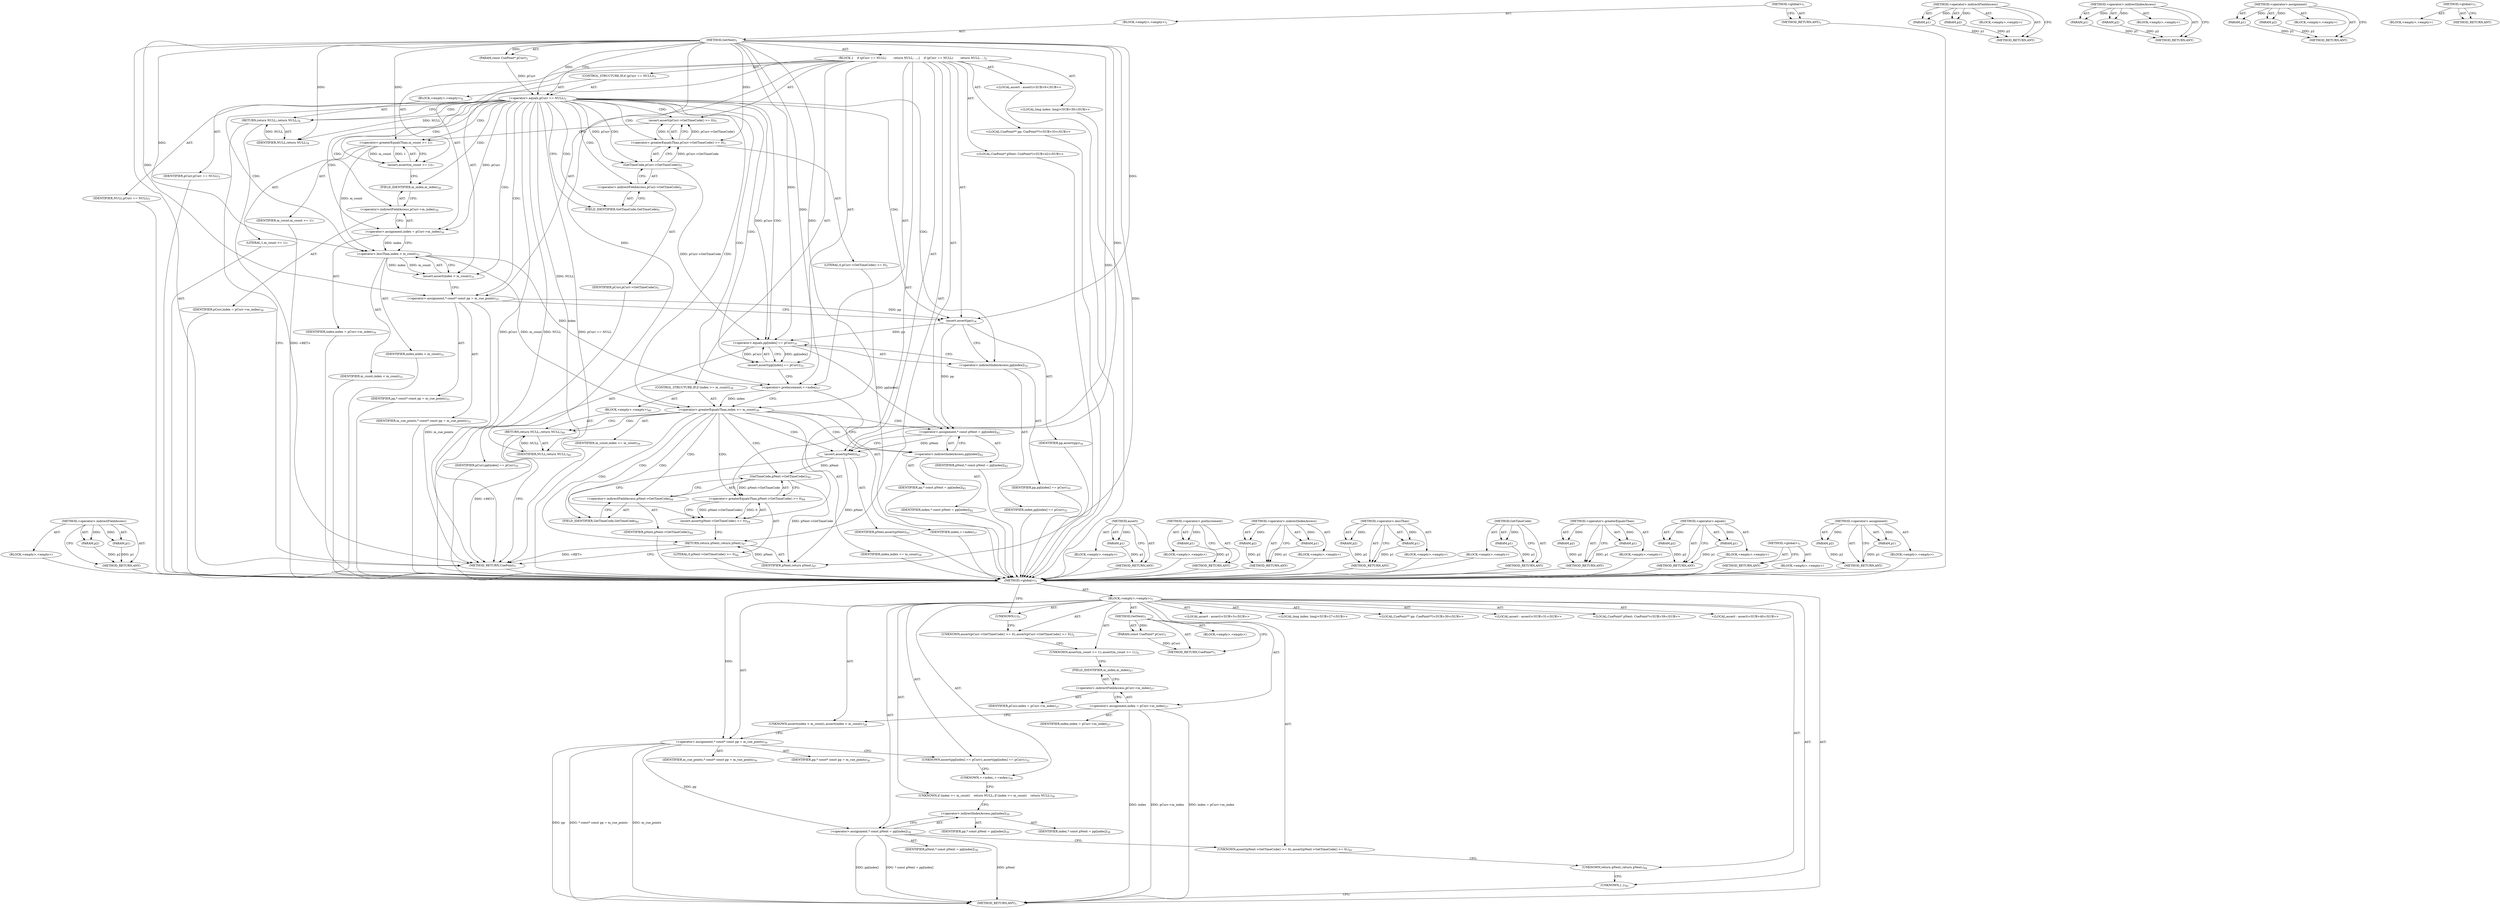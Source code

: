 digraph "&lt;global&gt;" {
vulnerable_123 [label=<(METHOD,&lt;operator&gt;.indirectFieldAccess)>];
vulnerable_124 [label=<(PARAM,p1)>];
vulnerable_125 [label=<(PARAM,p2)>];
vulnerable_126 [label=<(BLOCK,&lt;empty&gt;,&lt;empty&gt;)>];
vulnerable_127 [label=<(METHOD_RETURN,ANY)>];
vulnerable_6 [label=<(METHOD,&lt;global&gt;)<SUB>1</SUB>>];
vulnerable_7 [label=<(BLOCK,&lt;empty&gt;,&lt;empty&gt;)<SUB>1</SUB>>];
vulnerable_8 [label=<(METHOD,GetNext)<SUB>1</SUB>>];
vulnerable_9 [label=<(PARAM,const CuePoint* pCurr)<SUB>1</SUB>>];
vulnerable_10 [label=<(BLOCK,{
    if (pCurr == NULL)
        return NULL;
 ...,{
    if (pCurr == NULL)
        return NULL;
 ...)<SUB>2</SUB>>];
vulnerable_11 [label=<(CONTROL_STRUCTURE,IF,if (pCurr == NULL))<SUB>3</SUB>>];
vulnerable_12 [label=<(&lt;operator&gt;.equals,pCurr == NULL)<SUB>3</SUB>>];
vulnerable_13 [label=<(IDENTIFIER,pCurr,pCurr == NULL)<SUB>3</SUB>>];
vulnerable_14 [label=<(IDENTIFIER,NULL,pCurr == NULL)<SUB>3</SUB>>];
vulnerable_15 [label=<(BLOCK,&lt;empty&gt;,&lt;empty&gt;)<SUB>4</SUB>>];
vulnerable_16 [label=<(RETURN,return NULL;,return NULL;)<SUB>4</SUB>>];
vulnerable_17 [label=<(IDENTIFIER,NULL,return NULL;)<SUB>4</SUB>>];
vulnerable_18 [label=<(assert,assert(pCurr-&gt;GetTimeCode() &gt;= 0))<SUB>5</SUB>>];
vulnerable_19 [label=<(&lt;operator&gt;.greaterEqualsThan,pCurr-&gt;GetTimeCode() &gt;= 0)<SUB>5</SUB>>];
vulnerable_20 [label=<(GetTimeCode,pCurr-&gt;GetTimeCode())<SUB>5</SUB>>];
vulnerable_21 [label=<(&lt;operator&gt;.indirectFieldAccess,pCurr-&gt;GetTimeCode)<SUB>5</SUB>>];
vulnerable_22 [label=<(IDENTIFIER,pCurr,pCurr-&gt;GetTimeCode())<SUB>5</SUB>>];
vulnerable_23 [label=<(FIELD_IDENTIFIER,GetTimeCode,GetTimeCode)<SUB>5</SUB>>];
vulnerable_24 [label=<(LITERAL,0,pCurr-&gt;GetTimeCode() &gt;= 0)<SUB>5</SUB>>];
vulnerable_25 [label="<(LOCAL,assert : assert)<SUB>6</SUB>>"];
vulnerable_26 [label=<(assert,assert(m_count &gt;= 1))<SUB>7</SUB>>];
vulnerable_27 [label=<(&lt;operator&gt;.greaterEqualsThan,m_count &gt;= 1)<SUB>7</SUB>>];
vulnerable_28 [label=<(IDENTIFIER,m_count,m_count &gt;= 1)<SUB>7</SUB>>];
vulnerable_29 [label=<(LITERAL,1,m_count &gt;= 1)<SUB>7</SUB>>];
vulnerable_30 [label="<(LOCAL,long index: long)<SUB>30</SUB>>"];
vulnerable_31 [label=<(&lt;operator&gt;.assignment,index = pCurr-&gt;m_index)<SUB>30</SUB>>];
vulnerable_32 [label=<(IDENTIFIER,index,index = pCurr-&gt;m_index)<SUB>30</SUB>>];
vulnerable_33 [label=<(&lt;operator&gt;.indirectFieldAccess,pCurr-&gt;m_index)<SUB>30</SUB>>];
vulnerable_34 [label=<(IDENTIFIER,pCurr,index = pCurr-&gt;m_index)<SUB>30</SUB>>];
vulnerable_35 [label=<(FIELD_IDENTIFIER,m_index,m_index)<SUB>30</SUB>>];
vulnerable_36 [label=<(assert,assert(index &lt; m_count))<SUB>31</SUB>>];
vulnerable_37 [label=<(&lt;operator&gt;.lessThan,index &lt; m_count)<SUB>31</SUB>>];
vulnerable_38 [label=<(IDENTIFIER,index,index &lt; m_count)<SUB>31</SUB>>];
vulnerable_39 [label=<(IDENTIFIER,m_count,index &lt; m_count)<SUB>31</SUB>>];
vulnerable_40 [label="<(LOCAL,CuePoint** pp: CuePoint**)<SUB>33</SUB>>"];
vulnerable_41 [label=<(&lt;operator&gt;.assignment,* const* const pp = m_cue_points)<SUB>33</SUB>>];
vulnerable_42 [label=<(IDENTIFIER,pp,* const* const pp = m_cue_points)<SUB>33</SUB>>];
vulnerable_43 [label=<(IDENTIFIER,m_cue_points,* const* const pp = m_cue_points)<SUB>33</SUB>>];
vulnerable_44 [label=<(assert,assert(pp))<SUB>34</SUB>>];
vulnerable_45 [label=<(IDENTIFIER,pp,assert(pp))<SUB>34</SUB>>];
vulnerable_46 [label=<(assert,assert(pp[index] == pCurr))<SUB>35</SUB>>];
vulnerable_47 [label=<(&lt;operator&gt;.equals,pp[index] == pCurr)<SUB>35</SUB>>];
vulnerable_48 [label=<(&lt;operator&gt;.indirectIndexAccess,pp[index])<SUB>35</SUB>>];
vulnerable_49 [label=<(IDENTIFIER,pp,pp[index] == pCurr)<SUB>35</SUB>>];
vulnerable_50 [label=<(IDENTIFIER,index,pp[index] == pCurr)<SUB>35</SUB>>];
vulnerable_51 [label=<(IDENTIFIER,pCurr,pp[index] == pCurr)<SUB>35</SUB>>];
vulnerable_52 [label=<(&lt;operator&gt;.preIncrement,++index)<SUB>37</SUB>>];
vulnerable_53 [label=<(IDENTIFIER,index,++index)<SUB>37</SUB>>];
vulnerable_54 [label=<(CONTROL_STRUCTURE,IF,if (index &gt;= m_count))<SUB>39</SUB>>];
vulnerable_55 [label=<(&lt;operator&gt;.greaterEqualsThan,index &gt;= m_count)<SUB>39</SUB>>];
vulnerable_56 [label=<(IDENTIFIER,index,index &gt;= m_count)<SUB>39</SUB>>];
vulnerable_57 [label=<(IDENTIFIER,m_count,index &gt;= m_count)<SUB>39</SUB>>];
vulnerable_58 [label=<(BLOCK,&lt;empty&gt;,&lt;empty&gt;)<SUB>40</SUB>>];
vulnerable_59 [label=<(RETURN,return NULL;,return NULL;)<SUB>40</SUB>>];
vulnerable_60 [label=<(IDENTIFIER,NULL,return NULL;)<SUB>40</SUB>>];
vulnerable_61 [label="<(LOCAL,CuePoint* pNext: CuePoint*)<SUB>42</SUB>>"];
vulnerable_62 [label=<(&lt;operator&gt;.assignment,* const pNext = pp[index])<SUB>42</SUB>>];
vulnerable_63 [label=<(IDENTIFIER,pNext,* const pNext = pp[index])<SUB>42</SUB>>];
vulnerable_64 [label=<(&lt;operator&gt;.indirectIndexAccess,pp[index])<SUB>42</SUB>>];
vulnerable_65 [label=<(IDENTIFIER,pp,* const pNext = pp[index])<SUB>42</SUB>>];
vulnerable_66 [label=<(IDENTIFIER,index,* const pNext = pp[index])<SUB>42</SUB>>];
vulnerable_67 [label=<(assert,assert(pNext))<SUB>43</SUB>>];
vulnerable_68 [label=<(IDENTIFIER,pNext,assert(pNext))<SUB>43</SUB>>];
vulnerable_69 [label=<(assert,assert(pNext-&gt;GetTimeCode() &gt;= 0))<SUB>44</SUB>>];
vulnerable_70 [label=<(&lt;operator&gt;.greaterEqualsThan,pNext-&gt;GetTimeCode() &gt;= 0)<SUB>44</SUB>>];
vulnerable_71 [label=<(GetTimeCode,pNext-&gt;GetTimeCode())<SUB>44</SUB>>];
vulnerable_72 [label=<(&lt;operator&gt;.indirectFieldAccess,pNext-&gt;GetTimeCode)<SUB>44</SUB>>];
vulnerable_73 [label=<(IDENTIFIER,pNext,pNext-&gt;GetTimeCode())<SUB>44</SUB>>];
vulnerable_74 [label=<(FIELD_IDENTIFIER,GetTimeCode,GetTimeCode)<SUB>44</SUB>>];
vulnerable_75 [label=<(LITERAL,0,pNext-&gt;GetTimeCode() &gt;= 0)<SUB>44</SUB>>];
vulnerable_76 [label=<(RETURN,return pNext;,return pNext;)<SUB>47</SUB>>];
vulnerable_77 [label=<(IDENTIFIER,pNext,return pNext;)<SUB>47</SUB>>];
vulnerable_78 [label=<(METHOD_RETURN,CuePoint)<SUB>1</SUB>>];
vulnerable_80 [label=<(METHOD_RETURN,ANY)<SUB>1</SUB>>];
vulnerable_110 [label=<(METHOD,assert)>];
vulnerable_111 [label=<(PARAM,p1)>];
vulnerable_112 [label=<(BLOCK,&lt;empty&gt;,&lt;empty&gt;)>];
vulnerable_113 [label=<(METHOD_RETURN,ANY)>];
vulnerable_143 [label=<(METHOD,&lt;operator&gt;.preIncrement)>];
vulnerable_144 [label=<(PARAM,p1)>];
vulnerable_145 [label=<(BLOCK,&lt;empty&gt;,&lt;empty&gt;)>];
vulnerable_146 [label=<(METHOD_RETURN,ANY)>];
vulnerable_138 [label=<(METHOD,&lt;operator&gt;.indirectIndexAccess)>];
vulnerable_139 [label=<(PARAM,p1)>];
vulnerable_140 [label=<(PARAM,p2)>];
vulnerable_141 [label=<(BLOCK,&lt;empty&gt;,&lt;empty&gt;)>];
vulnerable_142 [label=<(METHOD_RETURN,ANY)>];
vulnerable_133 [label=<(METHOD,&lt;operator&gt;.lessThan)>];
vulnerable_134 [label=<(PARAM,p1)>];
vulnerable_135 [label=<(PARAM,p2)>];
vulnerable_136 [label=<(BLOCK,&lt;empty&gt;,&lt;empty&gt;)>];
vulnerable_137 [label=<(METHOD_RETURN,ANY)>];
vulnerable_119 [label=<(METHOD,GetTimeCode)>];
vulnerable_120 [label=<(PARAM,p1)>];
vulnerable_121 [label=<(BLOCK,&lt;empty&gt;,&lt;empty&gt;)>];
vulnerable_122 [label=<(METHOD_RETURN,ANY)>];
vulnerable_114 [label=<(METHOD,&lt;operator&gt;.greaterEqualsThan)>];
vulnerable_115 [label=<(PARAM,p1)>];
vulnerable_116 [label=<(PARAM,p2)>];
vulnerable_117 [label=<(BLOCK,&lt;empty&gt;,&lt;empty&gt;)>];
vulnerable_118 [label=<(METHOD_RETURN,ANY)>];
vulnerable_105 [label=<(METHOD,&lt;operator&gt;.equals)>];
vulnerable_106 [label=<(PARAM,p1)>];
vulnerable_107 [label=<(PARAM,p2)>];
vulnerable_108 [label=<(BLOCK,&lt;empty&gt;,&lt;empty&gt;)>];
vulnerable_109 [label=<(METHOD_RETURN,ANY)>];
vulnerable_99 [label=<(METHOD,&lt;global&gt;)<SUB>1</SUB>>];
vulnerable_100 [label=<(BLOCK,&lt;empty&gt;,&lt;empty&gt;)>];
vulnerable_101 [label=<(METHOD_RETURN,ANY)>];
vulnerable_128 [label=<(METHOD,&lt;operator&gt;.assignment)>];
vulnerable_129 [label=<(PARAM,p1)>];
vulnerable_130 [label=<(PARAM,p2)>];
vulnerable_131 [label=<(BLOCK,&lt;empty&gt;,&lt;empty&gt;)>];
vulnerable_132 [label=<(METHOD_RETURN,ANY)>];
fixed_6 [label=<(METHOD,&lt;global&gt;)<SUB>1</SUB>>];
fixed_7 [label=<(BLOCK,&lt;empty&gt;,&lt;empty&gt;)<SUB>1</SUB>>];
fixed_8 [label=<(METHOD,GetNext)<SUB>1</SUB>>];
fixed_9 [label=<(PARAM,const CuePoint* pCurr)<SUB>1</SUB>>];
fixed_10 [label=<(BLOCK,&lt;empty&gt;,&lt;empty&gt;)>];
fixed_11 [label=<(METHOD_RETURN,CuePoint*)<SUB>1</SUB>>];
fixed_13 [label=<(UNKNOWN,t,t)<SUB>1</SUB>>];
fixed_14 [label=<(UNKNOWN,assert(pCurr-&gt;GetTimeCode() &gt;= 0);,assert(pCurr-&gt;GetTimeCode() &gt;= 0);)<SUB>2</SUB>>];
fixed_15 [label="<(LOCAL,assert : assert)<SUB>3</SUB>>"];
fixed_16 [label=<(UNKNOWN,assert(m_count &gt;= 1);,assert(m_count &gt;= 1);)<SUB>4</SUB>>];
fixed_17 [label="<(LOCAL,long index: long)<SUB>27</SUB>>"];
fixed_18 [label=<(&lt;operator&gt;.assignment,index = pCurr-&gt;m_index)<SUB>27</SUB>>];
fixed_19 [label=<(IDENTIFIER,index,index = pCurr-&gt;m_index)<SUB>27</SUB>>];
fixed_20 [label=<(&lt;operator&gt;.indirectFieldAccess,pCurr-&gt;m_index)<SUB>27</SUB>>];
fixed_21 [label=<(IDENTIFIER,pCurr,index = pCurr-&gt;m_index)<SUB>27</SUB>>];
fixed_22 [label=<(FIELD_IDENTIFIER,m_index,m_index)<SUB>27</SUB>>];
fixed_23 [label=<(UNKNOWN,assert(index &lt; m_count);,assert(index &lt; m_count);)<SUB>28</SUB>>];
fixed_24 [label="<(LOCAL,CuePoint** pp: CuePoint**)<SUB>30</SUB>>"];
fixed_25 [label=<(&lt;operator&gt;.assignment,* const* const pp = m_cue_points)<SUB>30</SUB>>];
fixed_26 [label=<(IDENTIFIER,pp,* const* const pp = m_cue_points)<SUB>30</SUB>>];
fixed_27 [label=<(IDENTIFIER,m_cue_points,* const* const pp = m_cue_points)<SUB>30</SUB>>];
fixed_28 [label="<(LOCAL,assert : assert)<SUB>31</SUB>>"];
fixed_29 [label=<(UNKNOWN,assert(pp[index] == pCurr);,assert(pp[index] == pCurr);)<SUB>32</SUB>>];
fixed_30 [label=<(UNKNOWN,++index;,++index;)<SUB>34</SUB>>];
fixed_31 [label=<(UNKNOWN,if (index &gt;= m_count)
    return NULL;,if (index &gt;= m_count)
    return NULL;)<SUB>36</SUB>>];
fixed_32 [label="<(LOCAL,CuePoint* pNext: CuePoint*)<SUB>39</SUB>>"];
fixed_33 [label=<(&lt;operator&gt;.assignment,* const pNext = pp[index])<SUB>39</SUB>>];
fixed_34 [label=<(IDENTIFIER,pNext,* const pNext = pp[index])<SUB>39</SUB>>];
fixed_35 [label=<(&lt;operator&gt;.indirectIndexAccess,pp[index])<SUB>39</SUB>>];
fixed_36 [label=<(IDENTIFIER,pp,* const pNext = pp[index])<SUB>39</SUB>>];
fixed_37 [label=<(IDENTIFIER,index,* const pNext = pp[index])<SUB>39</SUB>>];
fixed_38 [label="<(LOCAL,assert : assert)<SUB>40</SUB>>"];
fixed_39 [label=<(UNKNOWN,assert(pNext-&gt;GetTimeCode() &gt;= 0);,assert(pNext-&gt;GetTimeCode() &gt;= 0);)<SUB>41</SUB>>];
fixed_40 [label=<(UNKNOWN,return pNext;,return pNext;)<SUB>44</SUB>>];
fixed_41 [label=<(UNKNOWN,},})<SUB>45</SUB>>];
fixed_42 [label=<(METHOD_RETURN,ANY)<SUB>1</SUB>>];
fixed_66 [label=<(METHOD,&lt;operator&gt;.indirectFieldAccess)>];
fixed_67 [label=<(PARAM,p1)>];
fixed_68 [label=<(PARAM,p2)>];
fixed_69 [label=<(BLOCK,&lt;empty&gt;,&lt;empty&gt;)>];
fixed_70 [label=<(METHOD_RETURN,ANY)>];
fixed_71 [label=<(METHOD,&lt;operator&gt;.indirectIndexAccess)>];
fixed_72 [label=<(PARAM,p1)>];
fixed_73 [label=<(PARAM,p2)>];
fixed_74 [label=<(BLOCK,&lt;empty&gt;,&lt;empty&gt;)>];
fixed_75 [label=<(METHOD_RETURN,ANY)>];
fixed_61 [label=<(METHOD,&lt;operator&gt;.assignment)>];
fixed_62 [label=<(PARAM,p1)>];
fixed_63 [label=<(PARAM,p2)>];
fixed_64 [label=<(BLOCK,&lt;empty&gt;,&lt;empty&gt;)>];
fixed_65 [label=<(METHOD_RETURN,ANY)>];
fixed_55 [label=<(METHOD,&lt;global&gt;)<SUB>1</SUB>>];
fixed_56 [label=<(BLOCK,&lt;empty&gt;,&lt;empty&gt;)>];
fixed_57 [label=<(METHOD_RETURN,ANY)>];
vulnerable_123 -> vulnerable_124  [key=0, label="AST: "];
vulnerable_123 -> vulnerable_124  [key=1, label="DDG: "];
vulnerable_123 -> vulnerable_126  [key=0, label="AST: "];
vulnerable_123 -> vulnerable_125  [key=0, label="AST: "];
vulnerable_123 -> vulnerable_125  [key=1, label="DDG: "];
vulnerable_123 -> vulnerable_127  [key=0, label="AST: "];
vulnerable_123 -> vulnerable_127  [key=1, label="CFG: "];
vulnerable_124 -> vulnerable_127  [key=0, label="DDG: p1"];
vulnerable_125 -> vulnerable_127  [key=0, label="DDG: p2"];
vulnerable_126 -> fixed_6  [key=0];
vulnerable_127 -> fixed_6  [key=0];
vulnerable_6 -> vulnerable_7  [key=0, label="AST: "];
vulnerable_6 -> vulnerable_80  [key=0, label="AST: "];
vulnerable_6 -> vulnerable_80  [key=1, label="CFG: "];
vulnerable_7 -> vulnerable_8  [key=0, label="AST: "];
vulnerable_8 -> vulnerable_9  [key=0, label="AST: "];
vulnerable_8 -> vulnerable_9  [key=1, label="DDG: "];
vulnerable_8 -> vulnerable_10  [key=0, label="AST: "];
vulnerable_8 -> vulnerable_78  [key=0, label="AST: "];
vulnerable_8 -> vulnerable_12  [key=0, label="CFG: "];
vulnerable_8 -> vulnerable_12  [key=1, label="DDG: "];
vulnerable_8 -> vulnerable_41  [key=0, label="DDG: "];
vulnerable_8 -> vulnerable_44  [key=0, label="DDG: "];
vulnerable_8 -> vulnerable_52  [key=0, label="DDG: "];
vulnerable_8 -> vulnerable_67  [key=0, label="DDG: "];
vulnerable_8 -> vulnerable_77  [key=0, label="DDG: "];
vulnerable_8 -> vulnerable_19  [key=0, label="DDG: "];
vulnerable_8 -> vulnerable_27  [key=0, label="DDG: "];
vulnerable_8 -> vulnerable_37  [key=0, label="DDG: "];
vulnerable_8 -> vulnerable_47  [key=0, label="DDG: "];
vulnerable_8 -> vulnerable_55  [key=0, label="DDG: "];
vulnerable_8 -> vulnerable_70  [key=0, label="DDG: "];
vulnerable_8 -> vulnerable_17  [key=0, label="DDG: "];
vulnerable_8 -> vulnerable_60  [key=0, label="DDG: "];
vulnerable_9 -> vulnerable_12  [key=0, label="DDG: pCurr"];
vulnerable_10 -> vulnerable_11  [key=0, label="AST: "];
vulnerable_10 -> vulnerable_18  [key=0, label="AST: "];
vulnerable_10 -> vulnerable_25  [key=0, label="AST: "];
vulnerable_10 -> vulnerable_26  [key=0, label="AST: "];
vulnerable_10 -> vulnerable_30  [key=0, label="AST: "];
vulnerable_10 -> vulnerable_31  [key=0, label="AST: "];
vulnerable_10 -> vulnerable_36  [key=0, label="AST: "];
vulnerable_10 -> vulnerable_40  [key=0, label="AST: "];
vulnerable_10 -> vulnerable_41  [key=0, label="AST: "];
vulnerable_10 -> vulnerable_44  [key=0, label="AST: "];
vulnerable_10 -> vulnerable_46  [key=0, label="AST: "];
vulnerable_10 -> vulnerable_52  [key=0, label="AST: "];
vulnerable_10 -> vulnerable_54  [key=0, label="AST: "];
vulnerable_10 -> vulnerable_61  [key=0, label="AST: "];
vulnerable_10 -> vulnerable_62  [key=0, label="AST: "];
vulnerable_10 -> vulnerable_67  [key=0, label="AST: "];
vulnerable_10 -> vulnerable_69  [key=0, label="AST: "];
vulnerable_10 -> vulnerable_76  [key=0, label="AST: "];
vulnerable_11 -> vulnerable_12  [key=0, label="AST: "];
vulnerable_11 -> vulnerable_15  [key=0, label="AST: "];
vulnerable_12 -> vulnerable_13  [key=0, label="AST: "];
vulnerable_12 -> vulnerable_14  [key=0, label="AST: "];
vulnerable_12 -> vulnerable_16  [key=0, label="CFG: "];
vulnerable_12 -> vulnerable_16  [key=1, label="CDG: "];
vulnerable_12 -> vulnerable_23  [key=0, label="CFG: "];
vulnerable_12 -> vulnerable_23  [key=1, label="CDG: "];
vulnerable_12 -> vulnerable_78  [key=0, label="DDG: pCurr"];
vulnerable_12 -> vulnerable_78  [key=1, label="DDG: NULL"];
vulnerable_12 -> vulnerable_78  [key=2, label="DDG: pCurr == NULL"];
vulnerable_12 -> vulnerable_31  [key=0, label="DDG: pCurr"];
vulnerable_12 -> vulnerable_31  [key=1, label="CDG: "];
vulnerable_12 -> vulnerable_47  [key=0, label="DDG: pCurr"];
vulnerable_12 -> vulnerable_47  [key=1, label="CDG: "];
vulnerable_12 -> vulnerable_17  [key=0, label="DDG: NULL"];
vulnerable_12 -> vulnerable_20  [key=0, label="DDG: pCurr"];
vulnerable_12 -> vulnerable_20  [key=1, label="CDG: "];
vulnerable_12 -> vulnerable_60  [key=0, label="DDG: NULL"];
vulnerable_12 -> vulnerable_21  [key=0, label="CDG: "];
vulnerable_12 -> vulnerable_48  [key=0, label="CDG: "];
vulnerable_12 -> vulnerable_26  [key=0, label="CDG: "];
vulnerable_12 -> vulnerable_19  [key=0, label="CDG: "];
vulnerable_12 -> vulnerable_52  [key=0, label="CDG: "];
vulnerable_12 -> vulnerable_37  [key=0, label="CDG: "];
vulnerable_12 -> vulnerable_46  [key=0, label="CDG: "];
vulnerable_12 -> vulnerable_27  [key=0, label="CDG: "];
vulnerable_12 -> vulnerable_18  [key=0, label="CDG: "];
vulnerable_12 -> vulnerable_44  [key=0, label="CDG: "];
vulnerable_12 -> vulnerable_35  [key=0, label="CDG: "];
vulnerable_12 -> vulnerable_33  [key=0, label="CDG: "];
vulnerable_12 -> vulnerable_36  [key=0, label="CDG: "];
vulnerable_12 -> vulnerable_41  [key=0, label="CDG: "];
vulnerable_12 -> vulnerable_55  [key=0, label="CDG: "];
vulnerable_13 -> fixed_6  [key=0];
vulnerable_14 -> fixed_6  [key=0];
vulnerable_15 -> vulnerable_16  [key=0, label="AST: "];
vulnerable_16 -> vulnerable_17  [key=0, label="AST: "];
vulnerable_16 -> vulnerable_78  [key=0, label="CFG: "];
vulnerable_16 -> vulnerable_78  [key=1, label="DDG: &lt;RET&gt;"];
vulnerable_17 -> vulnerable_16  [key=0, label="DDG: NULL"];
vulnerable_18 -> vulnerable_19  [key=0, label="AST: "];
vulnerable_18 -> vulnerable_27  [key=0, label="CFG: "];
vulnerable_19 -> vulnerable_20  [key=0, label="AST: "];
vulnerable_19 -> vulnerable_24  [key=0, label="AST: "];
vulnerable_19 -> vulnerable_18  [key=0, label="CFG: "];
vulnerable_19 -> vulnerable_18  [key=1, label="DDG: pCurr-&gt;GetTimeCode()"];
vulnerable_19 -> vulnerable_18  [key=2, label="DDG: 0"];
vulnerable_20 -> vulnerable_21  [key=0, label="AST: "];
vulnerable_20 -> vulnerable_19  [key=0, label="CFG: "];
vulnerable_20 -> vulnerable_19  [key=1, label="DDG: pCurr-&gt;GetTimeCode"];
vulnerable_20 -> vulnerable_47  [key=0, label="DDG: pCurr-&gt;GetTimeCode"];
vulnerable_21 -> vulnerable_22  [key=0, label="AST: "];
vulnerable_21 -> vulnerable_23  [key=0, label="AST: "];
vulnerable_21 -> vulnerable_20  [key=0, label="CFG: "];
vulnerable_22 -> fixed_6  [key=0];
vulnerable_23 -> vulnerable_21  [key=0, label="CFG: "];
vulnerable_24 -> fixed_6  [key=0];
vulnerable_25 -> fixed_6  [key=0];
vulnerable_26 -> vulnerable_27  [key=0, label="AST: "];
vulnerable_26 -> vulnerable_35  [key=0, label="CFG: "];
vulnerable_27 -> vulnerable_28  [key=0, label="AST: "];
vulnerable_27 -> vulnerable_29  [key=0, label="AST: "];
vulnerable_27 -> vulnerable_26  [key=0, label="CFG: "];
vulnerable_27 -> vulnerable_26  [key=1, label="DDG: m_count"];
vulnerable_27 -> vulnerable_26  [key=2, label="DDG: 1"];
vulnerable_27 -> vulnerable_37  [key=0, label="DDG: m_count"];
vulnerable_28 -> fixed_6  [key=0];
vulnerable_29 -> fixed_6  [key=0];
vulnerable_30 -> fixed_6  [key=0];
vulnerable_31 -> vulnerable_32  [key=0, label="AST: "];
vulnerable_31 -> vulnerable_33  [key=0, label="AST: "];
vulnerable_31 -> vulnerable_37  [key=0, label="CFG: "];
vulnerable_31 -> vulnerable_37  [key=1, label="DDG: index"];
vulnerable_32 -> fixed_6  [key=0];
vulnerable_33 -> vulnerable_34  [key=0, label="AST: "];
vulnerable_33 -> vulnerable_35  [key=0, label="AST: "];
vulnerable_33 -> vulnerable_31  [key=0, label="CFG: "];
vulnerable_34 -> fixed_6  [key=0];
vulnerable_35 -> vulnerable_33  [key=0, label="CFG: "];
vulnerable_36 -> vulnerable_37  [key=0, label="AST: "];
vulnerable_36 -> vulnerable_41  [key=0, label="CFG: "];
vulnerable_37 -> vulnerable_38  [key=0, label="AST: "];
vulnerable_37 -> vulnerable_39  [key=0, label="AST: "];
vulnerable_37 -> vulnerable_36  [key=0, label="CFG: "];
vulnerable_37 -> vulnerable_36  [key=1, label="DDG: index"];
vulnerable_37 -> vulnerable_36  [key=2, label="DDG: m_count"];
vulnerable_37 -> vulnerable_52  [key=0, label="DDG: index"];
vulnerable_37 -> vulnerable_55  [key=0, label="DDG: m_count"];
vulnerable_38 -> fixed_6  [key=0];
vulnerable_39 -> fixed_6  [key=0];
vulnerable_40 -> fixed_6  [key=0];
vulnerable_41 -> vulnerable_42  [key=0, label="AST: "];
vulnerable_41 -> vulnerable_43  [key=0, label="AST: "];
vulnerable_41 -> vulnerable_44  [key=0, label="CFG: "];
vulnerable_41 -> vulnerable_44  [key=1, label="DDG: pp"];
vulnerable_41 -> vulnerable_78  [key=0, label="DDG: m_cue_points"];
vulnerable_42 -> fixed_6  [key=0];
vulnerable_43 -> fixed_6  [key=0];
vulnerable_44 -> vulnerable_45  [key=0, label="AST: "];
vulnerable_44 -> vulnerable_48  [key=0, label="CFG: "];
vulnerable_44 -> vulnerable_62  [key=0, label="DDG: pp"];
vulnerable_44 -> vulnerable_47  [key=0, label="DDG: pp"];
vulnerable_45 -> fixed_6  [key=0];
vulnerable_46 -> vulnerable_47  [key=0, label="AST: "];
vulnerable_46 -> vulnerable_52  [key=0, label="CFG: "];
vulnerable_47 -> vulnerable_48  [key=0, label="AST: "];
vulnerable_47 -> vulnerable_51  [key=0, label="AST: "];
vulnerable_47 -> vulnerable_46  [key=0, label="CFG: "];
vulnerable_47 -> vulnerable_46  [key=1, label="DDG: pp[index]"];
vulnerable_47 -> vulnerable_46  [key=2, label="DDG: pCurr"];
vulnerable_47 -> vulnerable_62  [key=0, label="DDG: pp[index]"];
vulnerable_48 -> vulnerable_49  [key=0, label="AST: "];
vulnerable_48 -> vulnerable_50  [key=0, label="AST: "];
vulnerable_48 -> vulnerable_47  [key=0, label="CFG: "];
vulnerable_49 -> fixed_6  [key=0];
vulnerable_50 -> fixed_6  [key=0];
vulnerable_51 -> fixed_6  [key=0];
vulnerable_52 -> vulnerable_53  [key=0, label="AST: "];
vulnerable_52 -> vulnerable_55  [key=0, label="CFG: "];
vulnerable_52 -> vulnerable_55  [key=1, label="DDG: index"];
vulnerable_53 -> fixed_6  [key=0];
vulnerable_54 -> vulnerable_55  [key=0, label="AST: "];
vulnerable_54 -> vulnerable_58  [key=0, label="AST: "];
vulnerable_55 -> vulnerable_56  [key=0, label="AST: "];
vulnerable_55 -> vulnerable_57  [key=0, label="AST: "];
vulnerable_55 -> vulnerable_59  [key=0, label="CFG: "];
vulnerable_55 -> vulnerable_59  [key=1, label="CDG: "];
vulnerable_55 -> vulnerable_64  [key=0, label="CFG: "];
vulnerable_55 -> vulnerable_64  [key=1, label="CDG: "];
vulnerable_55 -> vulnerable_72  [key=0, label="CDG: "];
vulnerable_55 -> vulnerable_69  [key=0, label="CDG: "];
vulnerable_55 -> vulnerable_67  [key=0, label="CDG: "];
vulnerable_55 -> vulnerable_74  [key=0, label="CDG: "];
vulnerable_55 -> vulnerable_76  [key=0, label="CDG: "];
vulnerable_55 -> vulnerable_71  [key=0, label="CDG: "];
vulnerable_55 -> vulnerable_70  [key=0, label="CDG: "];
vulnerable_55 -> vulnerable_62  [key=0, label="CDG: "];
vulnerable_56 -> fixed_6  [key=0];
vulnerable_57 -> fixed_6  [key=0];
vulnerable_58 -> vulnerable_59  [key=0, label="AST: "];
vulnerable_59 -> vulnerable_60  [key=0, label="AST: "];
vulnerable_59 -> vulnerable_78  [key=0, label="CFG: "];
vulnerable_59 -> vulnerable_78  [key=1, label="DDG: &lt;RET&gt;"];
vulnerable_60 -> vulnerable_59  [key=0, label="DDG: NULL"];
vulnerable_61 -> fixed_6  [key=0];
vulnerable_62 -> vulnerable_63  [key=0, label="AST: "];
vulnerable_62 -> vulnerable_64  [key=0, label="AST: "];
vulnerable_62 -> vulnerable_67  [key=0, label="CFG: "];
vulnerable_62 -> vulnerable_67  [key=1, label="DDG: pNext"];
vulnerable_63 -> fixed_6  [key=0];
vulnerable_64 -> vulnerable_65  [key=0, label="AST: "];
vulnerable_64 -> vulnerable_66  [key=0, label="AST: "];
vulnerable_64 -> vulnerable_62  [key=0, label="CFG: "];
vulnerable_65 -> fixed_6  [key=0];
vulnerable_66 -> fixed_6  [key=0];
vulnerable_67 -> vulnerable_68  [key=0, label="AST: "];
vulnerable_67 -> vulnerable_74  [key=0, label="CFG: "];
vulnerable_67 -> vulnerable_77  [key=0, label="DDG: pNext"];
vulnerable_67 -> vulnerable_71  [key=0, label="DDG: pNext"];
vulnerable_68 -> fixed_6  [key=0];
vulnerable_69 -> vulnerable_70  [key=0, label="AST: "];
vulnerable_69 -> vulnerable_76  [key=0, label="CFG: "];
vulnerable_70 -> vulnerable_71  [key=0, label="AST: "];
vulnerable_70 -> vulnerable_75  [key=0, label="AST: "];
vulnerable_70 -> vulnerable_69  [key=0, label="CFG: "];
vulnerable_70 -> vulnerable_69  [key=1, label="DDG: pNext-&gt;GetTimeCode()"];
vulnerable_70 -> vulnerable_69  [key=2, label="DDG: 0"];
vulnerable_71 -> vulnerable_72  [key=0, label="AST: "];
vulnerable_71 -> vulnerable_70  [key=0, label="CFG: "];
vulnerable_71 -> vulnerable_70  [key=1, label="DDG: pNext-&gt;GetTimeCode"];
vulnerable_71 -> vulnerable_77  [key=0, label="DDG: pNext-&gt;GetTimeCode"];
vulnerable_72 -> vulnerable_73  [key=0, label="AST: "];
vulnerable_72 -> vulnerable_74  [key=0, label="AST: "];
vulnerable_72 -> vulnerable_71  [key=0, label="CFG: "];
vulnerable_73 -> fixed_6  [key=0];
vulnerable_74 -> vulnerable_72  [key=0, label="CFG: "];
vulnerable_75 -> fixed_6  [key=0];
vulnerable_76 -> vulnerable_77  [key=0, label="AST: "];
vulnerable_76 -> vulnerable_78  [key=0, label="CFG: "];
vulnerable_76 -> vulnerable_78  [key=1, label="DDG: &lt;RET&gt;"];
vulnerable_77 -> vulnerable_76  [key=0, label="DDG: pNext"];
vulnerable_78 -> fixed_6  [key=0];
vulnerable_80 -> fixed_6  [key=0];
vulnerable_110 -> vulnerable_111  [key=0, label="AST: "];
vulnerable_110 -> vulnerable_111  [key=1, label="DDG: "];
vulnerable_110 -> vulnerable_112  [key=0, label="AST: "];
vulnerable_110 -> vulnerable_113  [key=0, label="AST: "];
vulnerable_110 -> vulnerable_113  [key=1, label="CFG: "];
vulnerable_111 -> vulnerable_113  [key=0, label="DDG: p1"];
vulnerable_112 -> fixed_6  [key=0];
vulnerable_113 -> fixed_6  [key=0];
vulnerable_143 -> vulnerable_144  [key=0, label="AST: "];
vulnerable_143 -> vulnerable_144  [key=1, label="DDG: "];
vulnerable_143 -> vulnerable_145  [key=0, label="AST: "];
vulnerable_143 -> vulnerable_146  [key=0, label="AST: "];
vulnerable_143 -> vulnerable_146  [key=1, label="CFG: "];
vulnerable_144 -> vulnerable_146  [key=0, label="DDG: p1"];
vulnerable_145 -> fixed_6  [key=0];
vulnerable_146 -> fixed_6  [key=0];
vulnerable_138 -> vulnerable_139  [key=0, label="AST: "];
vulnerable_138 -> vulnerable_139  [key=1, label="DDG: "];
vulnerable_138 -> vulnerable_141  [key=0, label="AST: "];
vulnerable_138 -> vulnerable_140  [key=0, label="AST: "];
vulnerable_138 -> vulnerable_140  [key=1, label="DDG: "];
vulnerable_138 -> vulnerable_142  [key=0, label="AST: "];
vulnerable_138 -> vulnerable_142  [key=1, label="CFG: "];
vulnerable_139 -> vulnerable_142  [key=0, label="DDG: p1"];
vulnerable_140 -> vulnerable_142  [key=0, label="DDG: p2"];
vulnerable_141 -> fixed_6  [key=0];
vulnerable_142 -> fixed_6  [key=0];
vulnerable_133 -> vulnerable_134  [key=0, label="AST: "];
vulnerable_133 -> vulnerable_134  [key=1, label="DDG: "];
vulnerable_133 -> vulnerable_136  [key=0, label="AST: "];
vulnerable_133 -> vulnerable_135  [key=0, label="AST: "];
vulnerable_133 -> vulnerable_135  [key=1, label="DDG: "];
vulnerable_133 -> vulnerable_137  [key=0, label="AST: "];
vulnerable_133 -> vulnerable_137  [key=1, label="CFG: "];
vulnerable_134 -> vulnerable_137  [key=0, label="DDG: p1"];
vulnerable_135 -> vulnerable_137  [key=0, label="DDG: p2"];
vulnerable_136 -> fixed_6  [key=0];
vulnerable_137 -> fixed_6  [key=0];
vulnerable_119 -> vulnerable_120  [key=0, label="AST: "];
vulnerable_119 -> vulnerable_120  [key=1, label="DDG: "];
vulnerable_119 -> vulnerable_121  [key=0, label="AST: "];
vulnerable_119 -> vulnerable_122  [key=0, label="AST: "];
vulnerable_119 -> vulnerable_122  [key=1, label="CFG: "];
vulnerable_120 -> vulnerable_122  [key=0, label="DDG: p1"];
vulnerable_121 -> fixed_6  [key=0];
vulnerable_122 -> fixed_6  [key=0];
vulnerable_114 -> vulnerable_115  [key=0, label="AST: "];
vulnerable_114 -> vulnerable_115  [key=1, label="DDG: "];
vulnerable_114 -> vulnerable_117  [key=0, label="AST: "];
vulnerable_114 -> vulnerable_116  [key=0, label="AST: "];
vulnerable_114 -> vulnerable_116  [key=1, label="DDG: "];
vulnerable_114 -> vulnerable_118  [key=0, label="AST: "];
vulnerable_114 -> vulnerable_118  [key=1, label="CFG: "];
vulnerable_115 -> vulnerable_118  [key=0, label="DDG: p1"];
vulnerable_116 -> vulnerable_118  [key=0, label="DDG: p2"];
vulnerable_117 -> fixed_6  [key=0];
vulnerable_118 -> fixed_6  [key=0];
vulnerable_105 -> vulnerable_106  [key=0, label="AST: "];
vulnerable_105 -> vulnerable_106  [key=1, label="DDG: "];
vulnerable_105 -> vulnerable_108  [key=0, label="AST: "];
vulnerable_105 -> vulnerable_107  [key=0, label="AST: "];
vulnerable_105 -> vulnerable_107  [key=1, label="DDG: "];
vulnerable_105 -> vulnerable_109  [key=0, label="AST: "];
vulnerable_105 -> vulnerable_109  [key=1, label="CFG: "];
vulnerable_106 -> vulnerable_109  [key=0, label="DDG: p1"];
vulnerable_107 -> vulnerable_109  [key=0, label="DDG: p2"];
vulnerable_108 -> fixed_6  [key=0];
vulnerable_109 -> fixed_6  [key=0];
vulnerable_99 -> vulnerable_100  [key=0, label="AST: "];
vulnerable_99 -> vulnerable_101  [key=0, label="AST: "];
vulnerable_99 -> vulnerable_101  [key=1, label="CFG: "];
vulnerable_100 -> fixed_6  [key=0];
vulnerable_101 -> fixed_6  [key=0];
vulnerable_128 -> vulnerable_129  [key=0, label="AST: "];
vulnerable_128 -> vulnerable_129  [key=1, label="DDG: "];
vulnerable_128 -> vulnerable_131  [key=0, label="AST: "];
vulnerable_128 -> vulnerable_130  [key=0, label="AST: "];
vulnerable_128 -> vulnerable_130  [key=1, label="DDG: "];
vulnerable_128 -> vulnerable_132  [key=0, label="AST: "];
vulnerable_128 -> vulnerable_132  [key=1, label="CFG: "];
vulnerable_129 -> vulnerable_132  [key=0, label="DDG: p1"];
vulnerable_130 -> vulnerable_132  [key=0, label="DDG: p2"];
vulnerable_131 -> fixed_6  [key=0];
vulnerable_132 -> fixed_6  [key=0];
fixed_6 -> fixed_7  [key=0, label="AST: "];
fixed_6 -> fixed_42  [key=0, label="AST: "];
fixed_6 -> fixed_13  [key=0, label="CFG: "];
fixed_6 -> fixed_25  [key=0, label="DDG: "];
fixed_7 -> fixed_8  [key=0, label="AST: "];
fixed_7 -> fixed_13  [key=0, label="AST: "];
fixed_7 -> fixed_14  [key=0, label="AST: "];
fixed_7 -> fixed_15  [key=0, label="AST: "];
fixed_7 -> fixed_16  [key=0, label="AST: "];
fixed_7 -> fixed_17  [key=0, label="AST: "];
fixed_7 -> fixed_18  [key=0, label="AST: "];
fixed_7 -> fixed_23  [key=0, label="AST: "];
fixed_7 -> fixed_24  [key=0, label="AST: "];
fixed_7 -> fixed_25  [key=0, label="AST: "];
fixed_7 -> fixed_28  [key=0, label="AST: "];
fixed_7 -> fixed_29  [key=0, label="AST: "];
fixed_7 -> fixed_30  [key=0, label="AST: "];
fixed_7 -> fixed_31  [key=0, label="AST: "];
fixed_7 -> fixed_32  [key=0, label="AST: "];
fixed_7 -> fixed_33  [key=0, label="AST: "];
fixed_7 -> fixed_38  [key=0, label="AST: "];
fixed_7 -> fixed_39  [key=0, label="AST: "];
fixed_7 -> fixed_40  [key=0, label="AST: "];
fixed_7 -> fixed_41  [key=0, label="AST: "];
fixed_8 -> fixed_9  [key=0, label="AST: "];
fixed_8 -> fixed_9  [key=1, label="DDG: "];
fixed_8 -> fixed_10  [key=0, label="AST: "];
fixed_8 -> fixed_11  [key=0, label="AST: "];
fixed_8 -> fixed_11  [key=1, label="CFG: "];
fixed_9 -> fixed_11  [key=0, label="DDG: pCurr"];
fixed_13 -> fixed_14  [key=0, label="CFG: "];
fixed_14 -> fixed_16  [key=0, label="CFG: "];
fixed_16 -> fixed_22  [key=0, label="CFG: "];
fixed_18 -> fixed_19  [key=0, label="AST: "];
fixed_18 -> fixed_20  [key=0, label="AST: "];
fixed_18 -> fixed_23  [key=0, label="CFG: "];
fixed_18 -> fixed_42  [key=0, label="DDG: index"];
fixed_18 -> fixed_42  [key=1, label="DDG: pCurr-&gt;m_index"];
fixed_18 -> fixed_42  [key=2, label="DDG: index = pCurr-&gt;m_index"];
fixed_20 -> fixed_21  [key=0, label="AST: "];
fixed_20 -> fixed_22  [key=0, label="AST: "];
fixed_20 -> fixed_18  [key=0, label="CFG: "];
fixed_22 -> fixed_20  [key=0, label="CFG: "];
fixed_23 -> fixed_25  [key=0, label="CFG: "];
fixed_25 -> fixed_26  [key=0, label="AST: "];
fixed_25 -> fixed_27  [key=0, label="AST: "];
fixed_25 -> fixed_29  [key=0, label="CFG: "];
fixed_25 -> fixed_42  [key=0, label="DDG: pp"];
fixed_25 -> fixed_42  [key=1, label="DDG: * const* const pp = m_cue_points"];
fixed_25 -> fixed_42  [key=2, label="DDG: m_cue_points"];
fixed_25 -> fixed_33  [key=0, label="DDG: pp"];
fixed_29 -> fixed_30  [key=0, label="CFG: "];
fixed_30 -> fixed_31  [key=0, label="CFG: "];
fixed_31 -> fixed_35  [key=0, label="CFG: "];
fixed_33 -> fixed_34  [key=0, label="AST: "];
fixed_33 -> fixed_35  [key=0, label="AST: "];
fixed_33 -> fixed_39  [key=0, label="CFG: "];
fixed_33 -> fixed_42  [key=0, label="DDG: pNext"];
fixed_33 -> fixed_42  [key=1, label="DDG: pp[index]"];
fixed_33 -> fixed_42  [key=2, label="DDG: * const pNext = pp[index]"];
fixed_35 -> fixed_36  [key=0, label="AST: "];
fixed_35 -> fixed_37  [key=0, label="AST: "];
fixed_35 -> fixed_33  [key=0, label="CFG: "];
fixed_39 -> fixed_40  [key=0, label="CFG: "];
fixed_40 -> fixed_41  [key=0, label="CFG: "];
fixed_41 -> fixed_42  [key=0, label="CFG: "];
fixed_66 -> fixed_67  [key=0, label="AST: "];
fixed_66 -> fixed_67  [key=1, label="DDG: "];
fixed_66 -> fixed_69  [key=0, label="AST: "];
fixed_66 -> fixed_68  [key=0, label="AST: "];
fixed_66 -> fixed_68  [key=1, label="DDG: "];
fixed_66 -> fixed_70  [key=0, label="AST: "];
fixed_66 -> fixed_70  [key=1, label="CFG: "];
fixed_67 -> fixed_70  [key=0, label="DDG: p1"];
fixed_68 -> fixed_70  [key=0, label="DDG: p2"];
fixed_71 -> fixed_72  [key=0, label="AST: "];
fixed_71 -> fixed_72  [key=1, label="DDG: "];
fixed_71 -> fixed_74  [key=0, label="AST: "];
fixed_71 -> fixed_73  [key=0, label="AST: "];
fixed_71 -> fixed_73  [key=1, label="DDG: "];
fixed_71 -> fixed_75  [key=0, label="AST: "];
fixed_71 -> fixed_75  [key=1, label="CFG: "];
fixed_72 -> fixed_75  [key=0, label="DDG: p1"];
fixed_73 -> fixed_75  [key=0, label="DDG: p2"];
fixed_61 -> fixed_62  [key=0, label="AST: "];
fixed_61 -> fixed_62  [key=1, label="DDG: "];
fixed_61 -> fixed_64  [key=0, label="AST: "];
fixed_61 -> fixed_63  [key=0, label="AST: "];
fixed_61 -> fixed_63  [key=1, label="DDG: "];
fixed_61 -> fixed_65  [key=0, label="AST: "];
fixed_61 -> fixed_65  [key=1, label="CFG: "];
fixed_62 -> fixed_65  [key=0, label="DDG: p1"];
fixed_63 -> fixed_65  [key=0, label="DDG: p2"];
fixed_55 -> fixed_56  [key=0, label="AST: "];
fixed_55 -> fixed_57  [key=0, label="AST: "];
fixed_55 -> fixed_57  [key=1, label="CFG: "];
}

